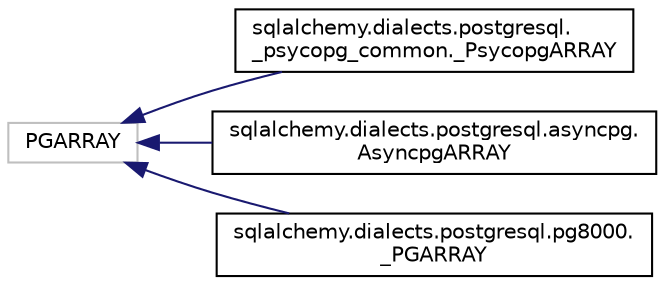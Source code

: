 digraph "Graphical Class Hierarchy"
{
 // LATEX_PDF_SIZE
  edge [fontname="Helvetica",fontsize="10",labelfontname="Helvetica",labelfontsize="10"];
  node [fontname="Helvetica",fontsize="10",shape=record];
  rankdir="LR";
  Node10392 [label="PGARRAY",height=0.2,width=0.4,color="grey75", fillcolor="white", style="filled",tooltip=" "];
  Node10392 -> Node0 [dir="back",color="midnightblue",fontsize="10",style="solid",fontname="Helvetica"];
  Node0 [label="sqlalchemy.dialects.postgresql.\l_psycopg_common._PsycopgARRAY",height=0.2,width=0.4,color="black", fillcolor="white", style="filled",URL="$classsqlalchemy_1_1dialects_1_1postgresql_1_1__psycopg__common_1_1__PsycopgARRAY.html",tooltip=" "];
  Node10392 -> Node10394 [dir="back",color="midnightblue",fontsize="10",style="solid",fontname="Helvetica"];
  Node10394 [label="sqlalchemy.dialects.postgresql.asyncpg.\lAsyncpgARRAY",height=0.2,width=0.4,color="black", fillcolor="white", style="filled",URL="$classsqlalchemy_1_1dialects_1_1postgresql_1_1asyncpg_1_1AsyncpgARRAY.html",tooltip=" "];
  Node10392 -> Node10395 [dir="back",color="midnightblue",fontsize="10",style="solid",fontname="Helvetica"];
  Node10395 [label="sqlalchemy.dialects.postgresql.pg8000.\l_PGARRAY",height=0.2,width=0.4,color="black", fillcolor="white", style="filled",URL="$classsqlalchemy_1_1dialects_1_1postgresql_1_1pg8000_1_1__PGARRAY.html",tooltip=" "];
}
